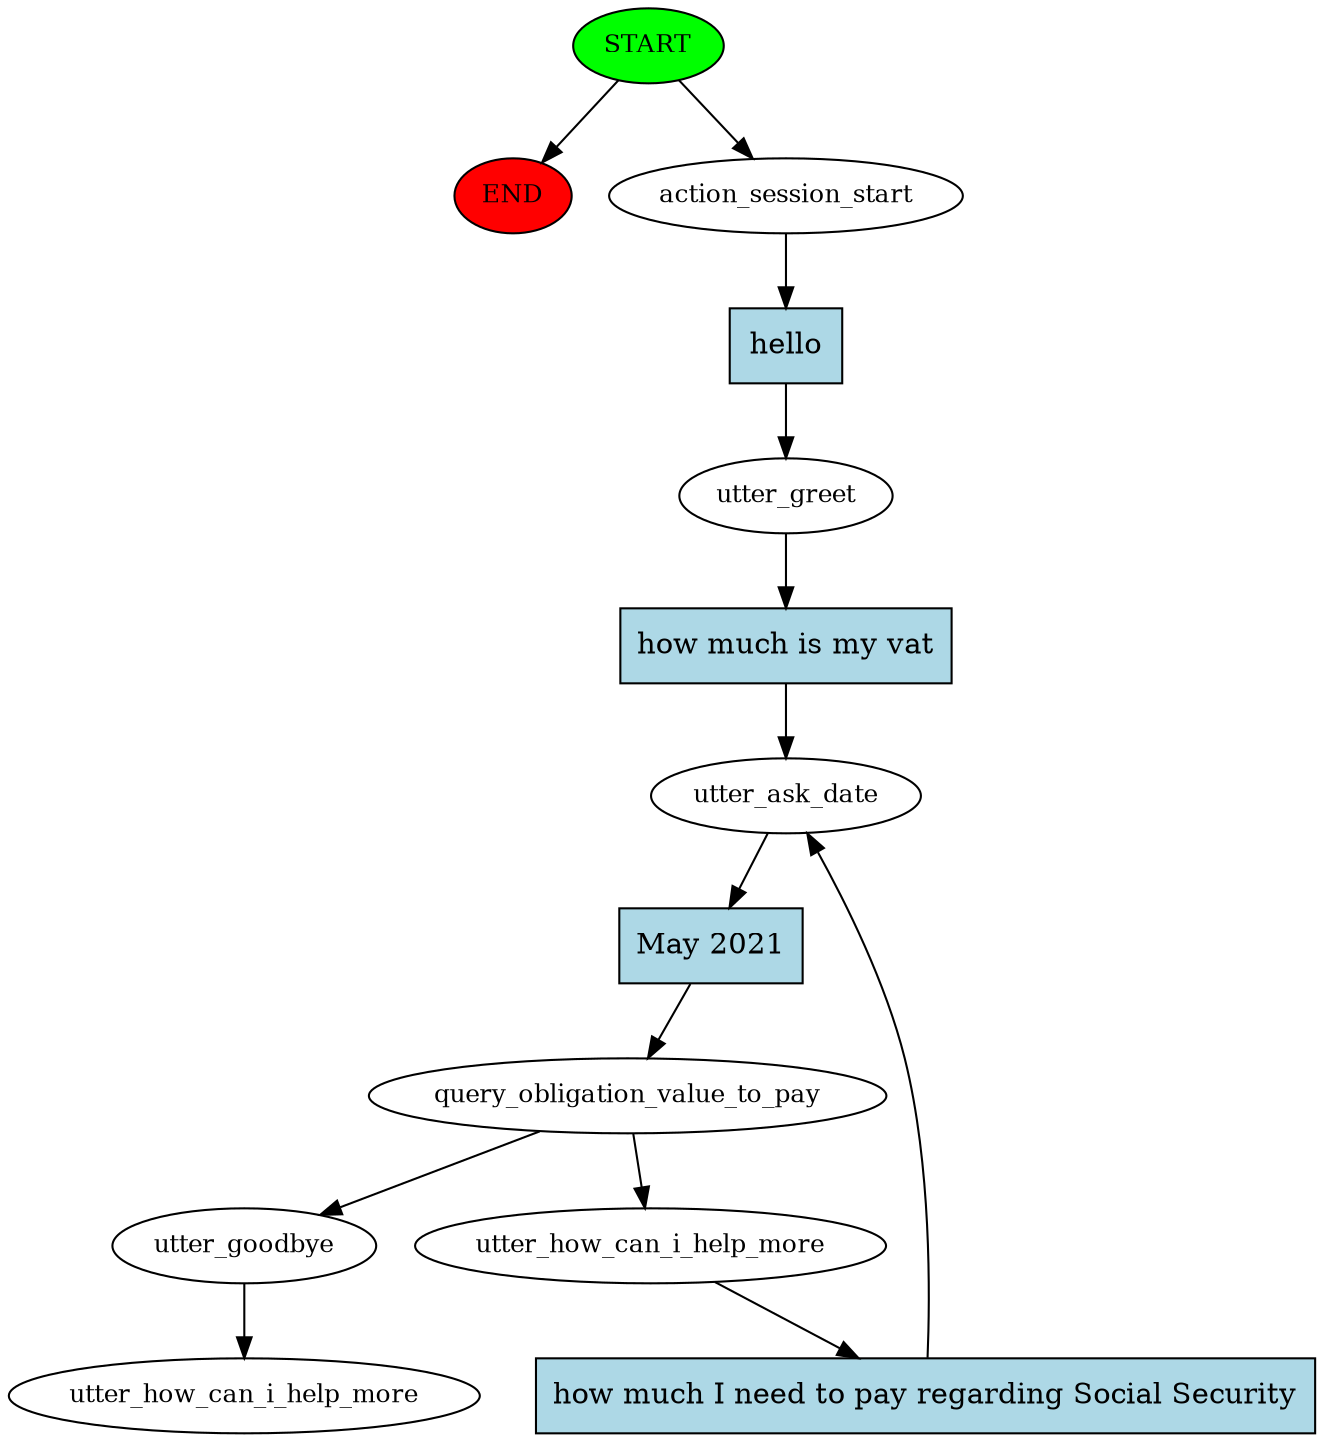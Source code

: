 digraph  {
0 [class="start active", fillcolor=green, fontsize=12, label=START, style=filled];
"-1" [class=end, fillcolor=red, fontsize=12, label=END, style=filled];
1 [class=active, fontsize=12, label=action_session_start];
2 [class=active, fontsize=12, label=utter_greet];
3 [class=active, fontsize=12, label=utter_ask_date];
4 [class=active, fontsize=12, label=query_obligation_value_to_pay];
5 [class=active, fontsize=12, label=utter_how_can_i_help_more];
8 [class=active, fontsize=12, label=utter_goodbye];
9 [class="dashed active", fontsize=12, label=utter_how_can_i_help_more];
10 [class="intent active", fillcolor=lightblue, label=hello, shape=rect, style=filled];
11 [class="intent active", fillcolor=lightblue, label="how much is my vat", shape=rect, style=filled];
12 [class="intent active", fillcolor=lightblue, label="May 2021", shape=rect, style=filled];
13 [class="intent active", fillcolor=lightblue, label="how much I need to pay regarding Social Security", shape=rect, style=filled];
0 -> "-1"  [class="", key=NONE, label=""];
0 -> 1  [class=active, key=NONE, label=""];
1 -> 10  [class=active, key=0];
2 -> 11  [class=active, key=0];
3 -> 12  [class=active, key=0];
4 -> 5  [class=active, key=NONE, label=""];
4 -> 8  [class=active, key=NONE, label=""];
5 -> 13  [class=active, key=0];
8 -> 9  [class=active, key=NONE, label=""];
10 -> 2  [class=active, key=0];
11 -> 3  [class=active, key=0];
12 -> 4  [class=active, key=0];
13 -> 3  [class=active, key=0];
}
